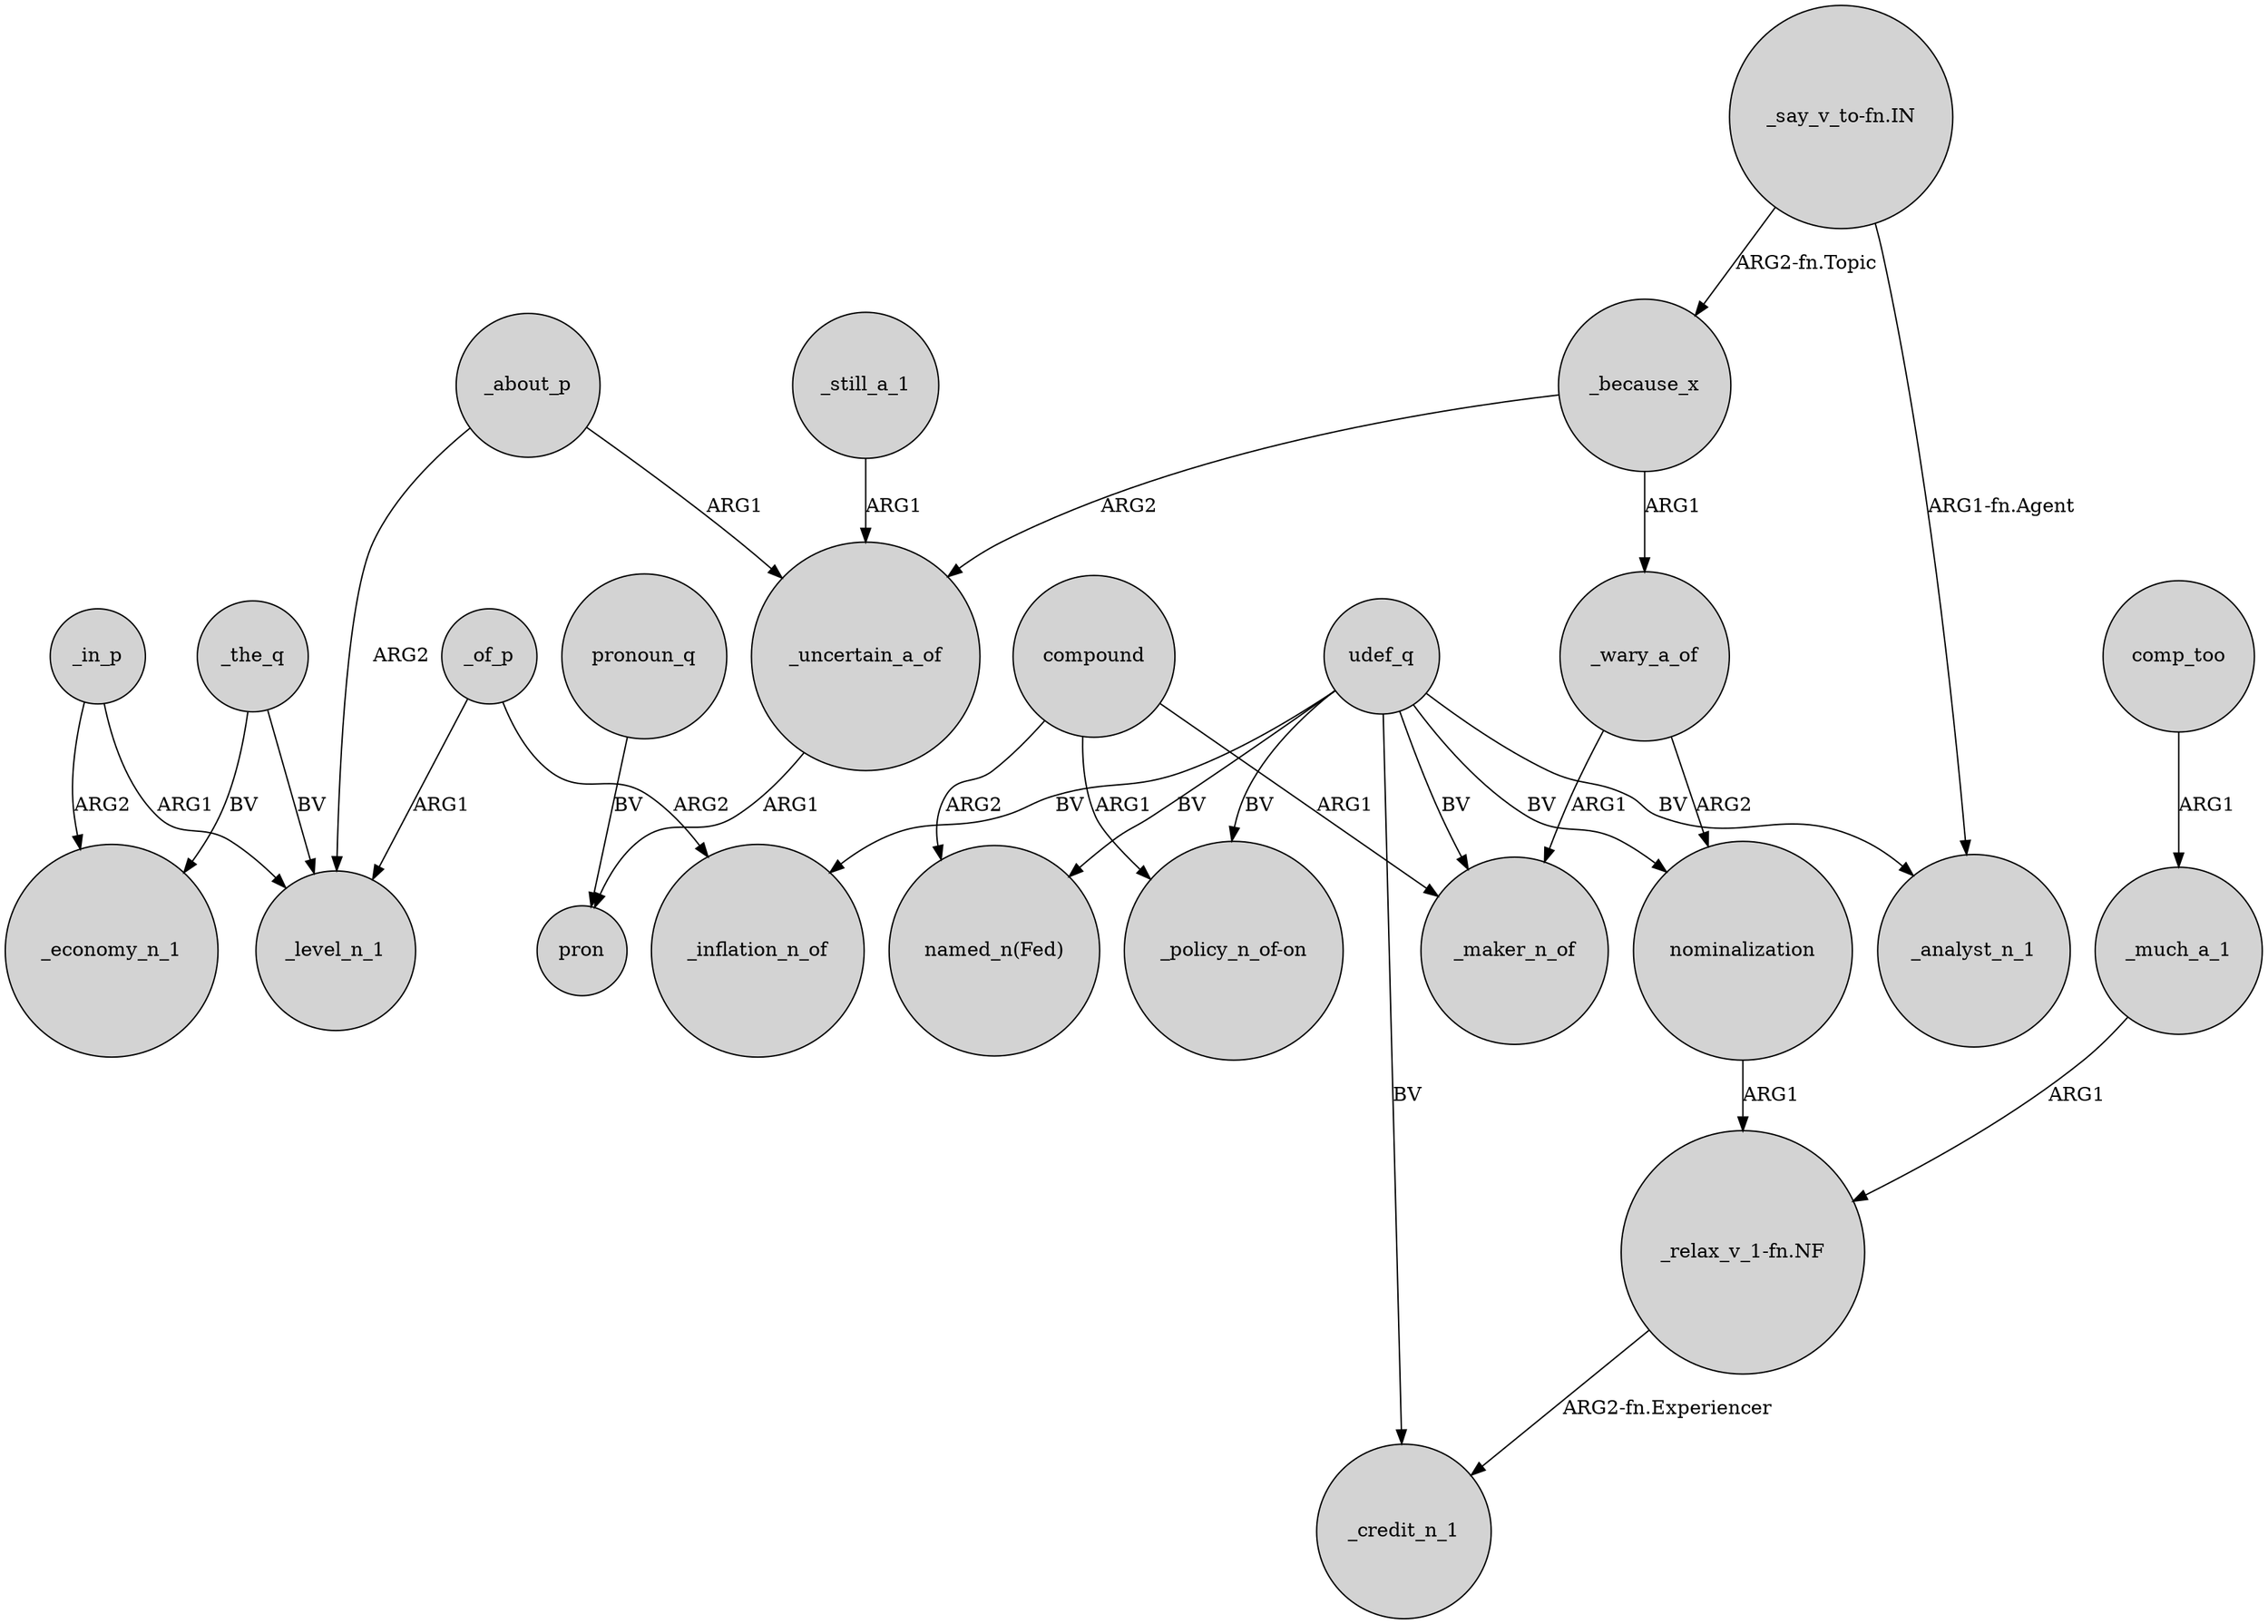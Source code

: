 digraph {
	node [shape=circle style=filled]
	_in_p -> _level_n_1 [label=ARG1]
	udef_q -> _inflation_n_of [label=BV]
	udef_q -> _credit_n_1 [label=BV]
	compound -> "named_n(Fed)" [label=ARG2]
	_the_q -> _economy_n_1 [label=BV]
	compound -> _maker_n_of [label=ARG1]
	"_relax_v_1-fn.NF" -> _credit_n_1 [label="ARG2-fn.Experiencer"]
	comp_too -> _much_a_1 [label=ARG1]
	_the_q -> _level_n_1 [label=BV]
	udef_q -> "_policy_n_of-on" [label=BV]
	_about_p -> _level_n_1 [label=ARG2]
	_much_a_1 -> "_relax_v_1-fn.NF" [label=ARG1]
	_of_p -> _inflation_n_of [label=ARG2]
	"_say_v_to-fn.IN" -> _because_x [label="ARG2-fn.Topic"]
	pronoun_q -> pron [label=BV]
	_in_p -> _economy_n_1 [label=ARG2]
	compound -> "_policy_n_of-on" [label=ARG1]
	"_say_v_to-fn.IN" -> _analyst_n_1 [label="ARG1-fn.Agent"]
	_wary_a_of -> _maker_n_of [label=ARG1]
	udef_q -> _maker_n_of [label=BV]
	nominalization -> "_relax_v_1-fn.NF" [label=ARG1]
	_uncertain_a_of -> pron [label=ARG1]
	_about_p -> _uncertain_a_of [label=ARG1]
	_of_p -> _level_n_1 [label=ARG1]
	udef_q -> "named_n(Fed)" [label=BV]
	udef_q -> nominalization [label=BV]
	_because_x -> _uncertain_a_of [label=ARG2]
	_still_a_1 -> _uncertain_a_of [label=ARG1]
	udef_q -> _analyst_n_1 [label=BV]
	_because_x -> _wary_a_of [label=ARG1]
	_wary_a_of -> nominalization [label=ARG2]
}
